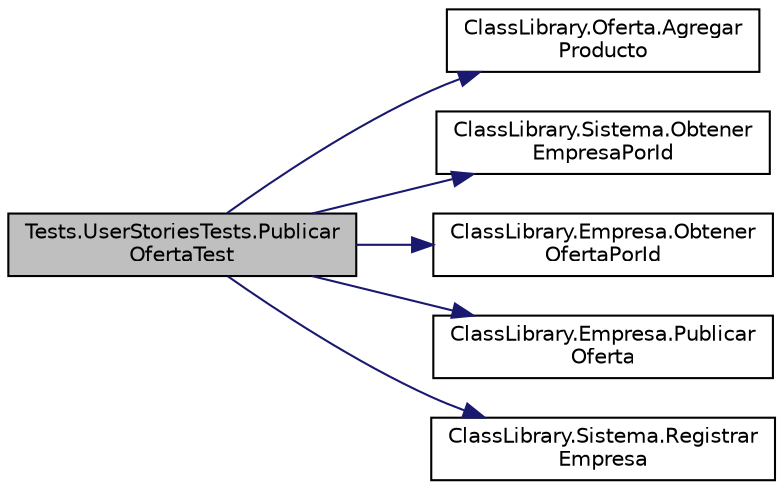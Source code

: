 digraph "Tests.UserStoriesTests.PublicarOfertaTest"
{
 // INTERACTIVE_SVG=YES
 // LATEX_PDF_SIZE
  edge [fontname="Helvetica",fontsize="10",labelfontname="Helvetica",labelfontsize="10"];
  node [fontname="Helvetica",fontsize="10",shape=record];
  rankdir="LR";
  Node1 [label="Tests.UserStoriesTests.Publicar\lOfertaTest",height=0.2,width=0.4,color="black", fillcolor="grey75", style="filled", fontcolor="black",tooltip="Prueba para las historias de usuario 3, 4, 5 y 6:"];
  Node1 -> Node2 [color="midnightblue",fontsize="10",style="solid",fontname="Helvetica"];
  Node2 [label="ClassLibrary.Oferta.Agregar\lProducto",height=0.2,width=0.4,color="black", fillcolor="white", style="filled",URL="$classClassLibrary_1_1Oferta.html#af2e8abd2146fa715005a47207c3fd66c",tooltip="Agrega un producto a la lista de productos."];
  Node1 -> Node3 [color="midnightblue",fontsize="10",style="solid",fontname="Helvetica"];
  Node3 [label="ClassLibrary.Sistema.Obtener\lEmpresaPorId",height=0.2,width=0.4,color="black", fillcolor="white", style="filled",URL="$classClassLibrary_1_1Sistema.html#a6d25225279a22870da000af9f3716f38",tooltip="Recupera una empresa de la lista de empresas utilizando su id y una id dada."];
  Node1 -> Node4 [color="midnightblue",fontsize="10",style="solid",fontname="Helvetica"];
  Node4 [label="ClassLibrary.Empresa.Obtener\lOfertaPorId",height=0.2,width=0.4,color="black", fillcolor="white", style="filled",URL="$classClassLibrary_1_1Empresa.html#a5e16f89b4e09b0205dc51d1a26615915",tooltip="Recupera una oferta de la lista de ofertas utilizando su id y una id dada."];
  Node1 -> Node5 [color="midnightblue",fontsize="10",style="solid",fontname="Helvetica"];
  Node5 [label="ClassLibrary.Empresa.Publicar\lOferta",height=0.2,width=0.4,color="black", fillcolor="white", style="filled",URL="$classClassLibrary_1_1Empresa.html#a5d007b2ec822d0bff9e39045728a9a0d",tooltip="Crea una nueva Oferta y la añade a la lista de ofertas de la empresa."];
  Node1 -> Node6 [color="midnightblue",fontsize="10",style="solid",fontname="Helvetica"];
  Node6 [label="ClassLibrary.Sistema.Registrar\lEmpresa",height=0.2,width=0.4,color="black", fillcolor="white", style="filled",URL="$classClassLibrary_1_1Sistema.html#a67310e1e32b1c5967750a79beefb8bfd",tooltip="Registra una nueva empresa en el sistema."];
}
